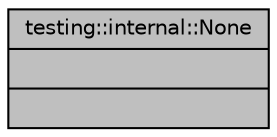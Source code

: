 digraph "testing::internal::None"
{
 // INTERACTIVE_SVG=YES
 // LATEX_PDF_SIZE
  edge [fontname="Helvetica",fontsize="10",labelfontname="Helvetica",labelfontsize="10"];
  node [fontname="Helvetica",fontsize="10",shape=record];
  Node1 [label="{testing::internal::None\n||}",height=0.2,width=0.4,color="black", fillcolor="grey75", style="filled", fontcolor="black",tooltip=" "];
}
